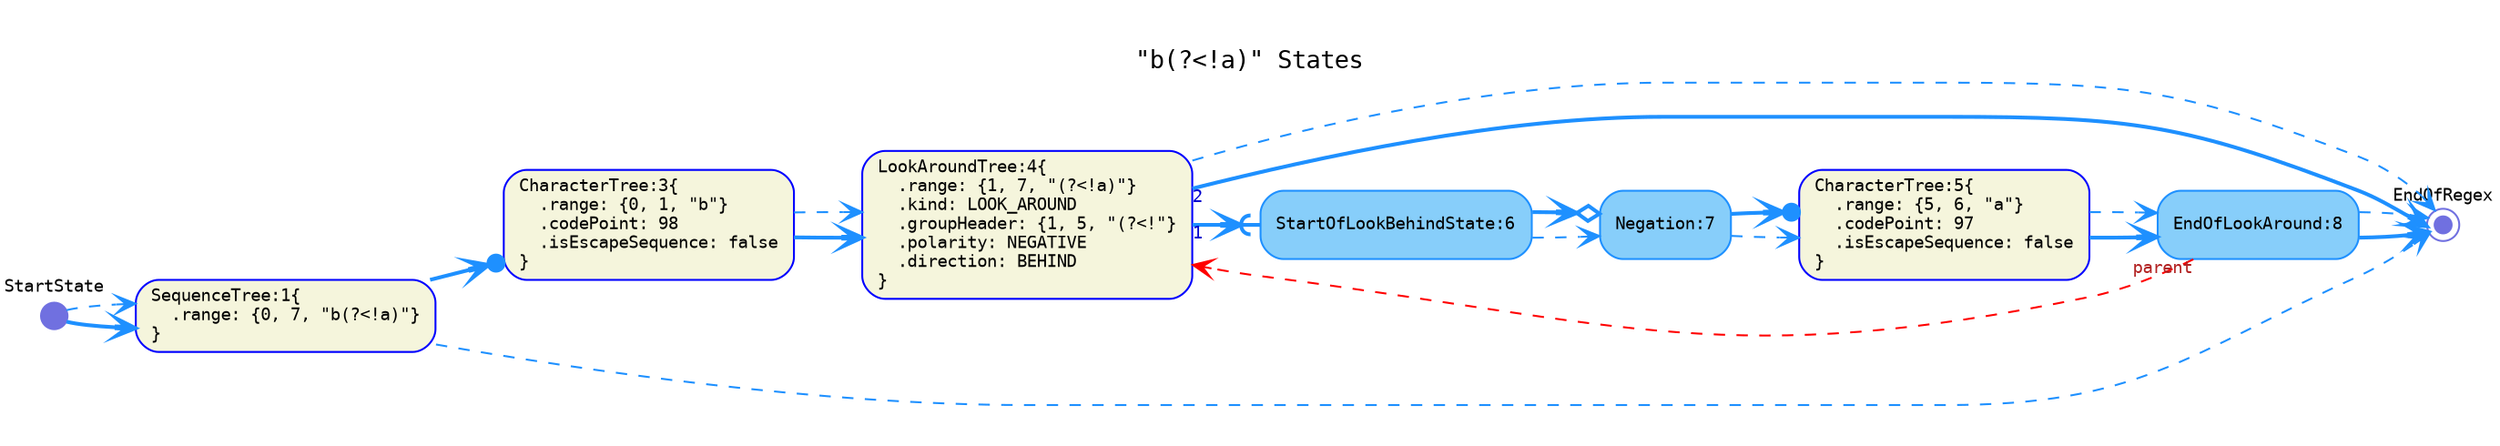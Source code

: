 digraph G {
  rankdir=LR;
  graph [fontname="Monospace", fontsize="13", pad="0.3"]
  labelloc="t";
  label="\"b(?<!a)\" States";

  // tree-and-state nodes
  node [fontname="Monospace", fontsize= "9", shape="box", style="rounded,filled", color="Blue", fillcolor="Beige", fixedsize="false", width="0.75"]
  1[ label="SequenceTree:1\{\l  .range: \{0, 7, \"b(?<!a)\"\}\l\}\l" ]
  3[ label="CharacterTree:3\{\l  .range: \{0, 1, \"b\"\}\l  .codePoint: 98\l  .isEscapeSequence: false\l\}\l" ]
  4[ label="LookAroundTree:4\{\l  .range: \{1, 7, \"(?<!a)\"\}\l  .kind: LOOK_AROUND\l  .groupHeader: \{1, 5, \"(?<!\"\}\l  .polarity: NEGATIVE\l  .direction: BEHIND\l\}\l" ]
  5[ label="CharacterTree:5\{\l  .range: \{5, 6, \"a\"\}\l  .codePoint: 97\l  .isEscapeSequence: false\l\}\l" ]

  // start nodes
  node [fontname="Monospace", fontsize= "9", shape="circle", style="rounded,filled", color="#7070E0", fillcolor="#7070E0", fixedsize="true", width="0.20"]
  StartState[ label="StartState\l\l\l\l" ]

  // end nodes
  node [fontname="Monospace", fontsize= "9", shape="doublecircle", style="rounded,filled", color="#7070E0", fillcolor="#7070E0", fixedsize="true", width="0.12"]
  EndOfRegex[ label="EndOfRegex\l\l\l\l" ]

  // state nodes
  node [fontname="Monospace", fontsize= "9", shape="box", style="rounded,filled", color="DodgerBlue", fillcolor="LightSkyBlue", fixedsize="false", width="0.75"]
  6[ label="StartOfLookBehindState:6\l" ]
  7[ label="Negation:7\l" ]
  8[ label="EndOfLookAround:8\l" ]

  // epsilon-successor edges
  edge [fontname="Monospace", fontsize="9", style="bold", color="DodgerBlue", fontcolor="MediumBlue", arrowhead="vee", arrowtail="none", dir="both"]
  StartState -> 1 [ label="",  taillabel="" ]
  3 -> 4 [ label="",  taillabel="" ]
  4 -> EndOfRegex [ label="",  taillabel="2" ]
  5 -> 8 [ label="",  taillabel="" ]
  8 -> EndOfRegex [ label="",  taillabel="" ]

  // continuation edges
  edge [fontname="Monospace", fontsize="9", style="dashed", color="DodgerBlue", fontcolor="MediumBlue", arrowhead="vee", arrowtail="none", dir="both"]
  StartState -> 1 [ label="",  taillabel="" ]
  1 -> EndOfRegex [ label="",  taillabel="" ]
  3 -> 4 [ label="",  taillabel="" ]
  4 -> EndOfRegex [ label="",  taillabel="" ]
  6 -> 7 [ label="",  taillabel="" ]
  7 -> 5 [ label="",  taillabel="" ]
  5 -> 8 [ label="",  taillabel="" ]
  8 -> EndOfRegex [ label="",  taillabel="" ]

  // character-successor edges
  edge [fontname="Monospace", fontsize="9", style="bold", color="DodgerBlue", fontcolor="MediumBlue", arrowhead="dotvee", arrowtail="none", dir="both"]
  1 -> 3 [ label="",  taillabel="" ]
  7 -> 5 [ label="",  taillabel="" ]

  // backtracking-successor edges
  edge [fontname="Monospace", fontsize="9", style="bold", color="DodgerBlue", fontcolor="MediumBlue", arrowhead="icurvevee", arrowtail="none", dir="both"]
  4 -> 6 [ label="",  taillabel="1" ]

  // negation-successor edges
  edge [fontname="Monospace", fontsize="9", style="bold", color="DodgerBlue", fontcolor="MediumBlue", arrowhead="odiamondvee", arrowtail="none", dir="both"]
  6 -> 7 [ label="",  taillabel="" ]

  // reference edges
  edge [fontname="Monospace", fontsize="9", style="dashed", color="Red", fontcolor="Firebrick", arrowhead="vee", arrowtail="none", dir="both"]
  8 -> 4 [ label="",  taillabel="parent" ]
}
